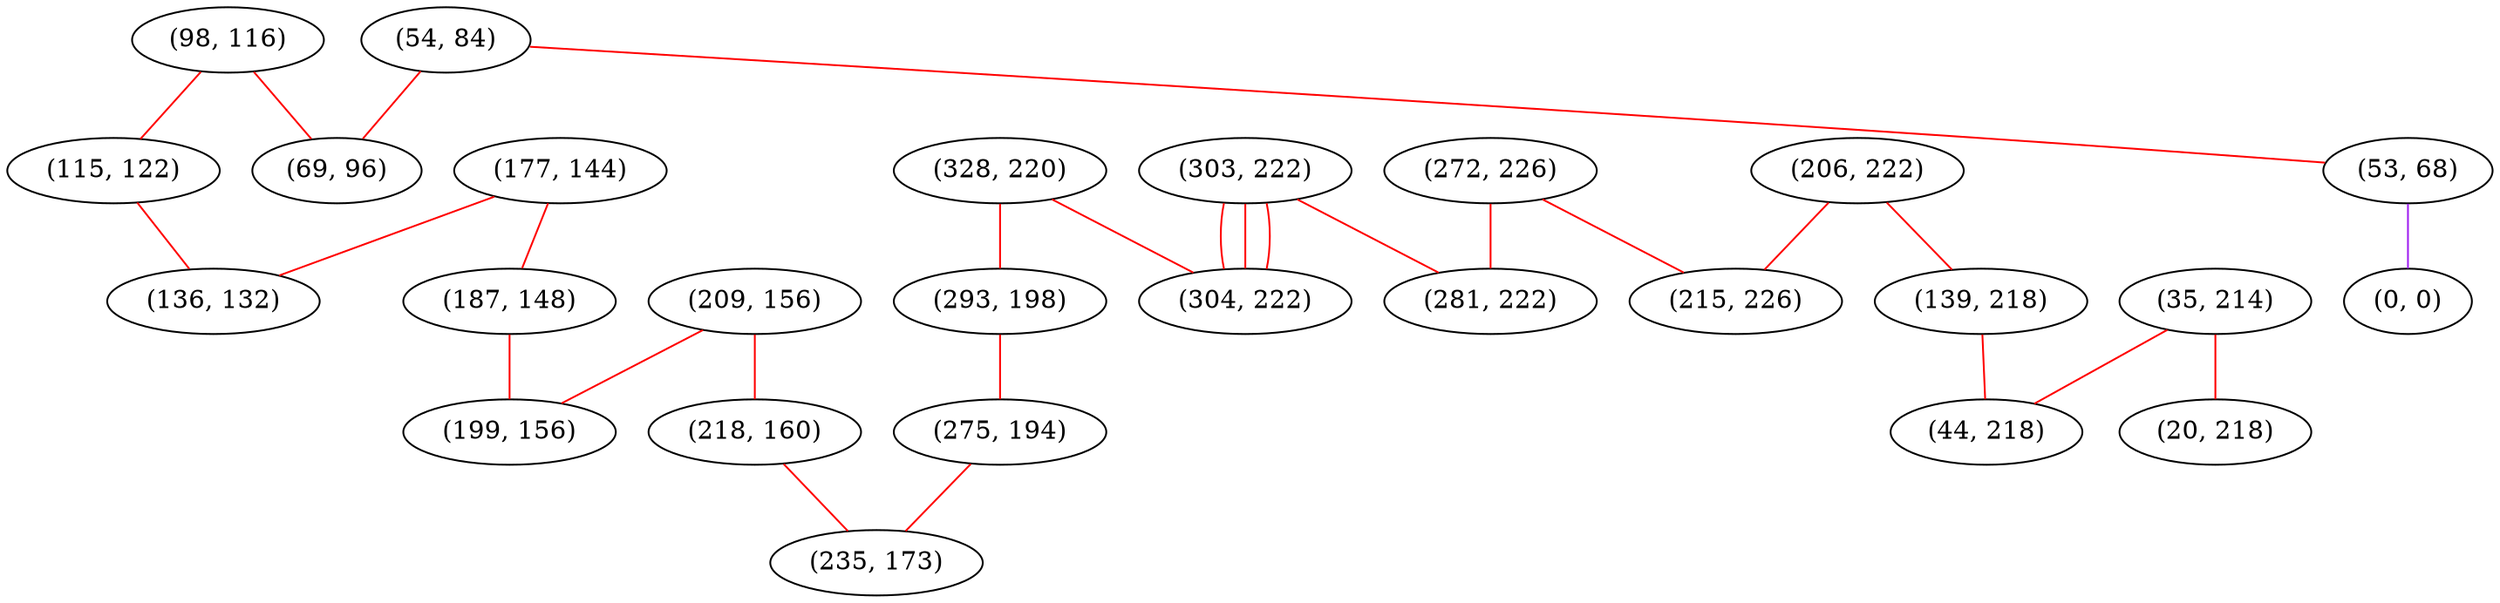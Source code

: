 graph "" {
"(54, 84)";
"(206, 222)";
"(303, 222)";
"(98, 116)";
"(139, 218)";
"(69, 96)";
"(328, 220)";
"(304, 222)";
"(272, 226)";
"(53, 68)";
"(177, 144)";
"(115, 122)";
"(0, 0)";
"(187, 148)";
"(35, 214)";
"(44, 218)";
"(215, 226)";
"(20, 218)";
"(281, 222)";
"(209, 156)";
"(293, 198)";
"(218, 160)";
"(275, 194)";
"(199, 156)";
"(235, 173)";
"(136, 132)";
"(54, 84)" -- "(53, 68)"  [color=red, key=0, weight=1];
"(54, 84)" -- "(69, 96)"  [color=red, key=0, weight=1];
"(206, 222)" -- "(139, 218)"  [color=red, key=0, weight=1];
"(206, 222)" -- "(215, 226)"  [color=red, key=0, weight=1];
"(303, 222)" -- "(304, 222)"  [color=red, key=0, weight=1];
"(303, 222)" -- "(304, 222)"  [color=red, key=1, weight=1];
"(303, 222)" -- "(304, 222)"  [color=red, key=2, weight=1];
"(303, 222)" -- "(281, 222)"  [color=red, key=0, weight=1];
"(98, 116)" -- "(115, 122)"  [color=red, key=0, weight=1];
"(98, 116)" -- "(69, 96)"  [color=red, key=0, weight=1];
"(139, 218)" -- "(44, 218)"  [color=red, key=0, weight=1];
"(328, 220)" -- "(293, 198)"  [color=red, key=0, weight=1];
"(328, 220)" -- "(304, 222)"  [color=red, key=0, weight=1];
"(272, 226)" -- "(281, 222)"  [color=red, key=0, weight=1];
"(272, 226)" -- "(215, 226)"  [color=red, key=0, weight=1];
"(53, 68)" -- "(0, 0)"  [color=purple, key=0, weight=4];
"(177, 144)" -- "(187, 148)"  [color=red, key=0, weight=1];
"(177, 144)" -- "(136, 132)"  [color=red, key=0, weight=1];
"(115, 122)" -- "(136, 132)"  [color=red, key=0, weight=1];
"(187, 148)" -- "(199, 156)"  [color=red, key=0, weight=1];
"(35, 214)" -- "(20, 218)"  [color=red, key=0, weight=1];
"(35, 214)" -- "(44, 218)"  [color=red, key=0, weight=1];
"(209, 156)" -- "(199, 156)"  [color=red, key=0, weight=1];
"(209, 156)" -- "(218, 160)"  [color=red, key=0, weight=1];
"(293, 198)" -- "(275, 194)"  [color=red, key=0, weight=1];
"(218, 160)" -- "(235, 173)"  [color=red, key=0, weight=1];
"(275, 194)" -- "(235, 173)"  [color=red, key=0, weight=1];
}
